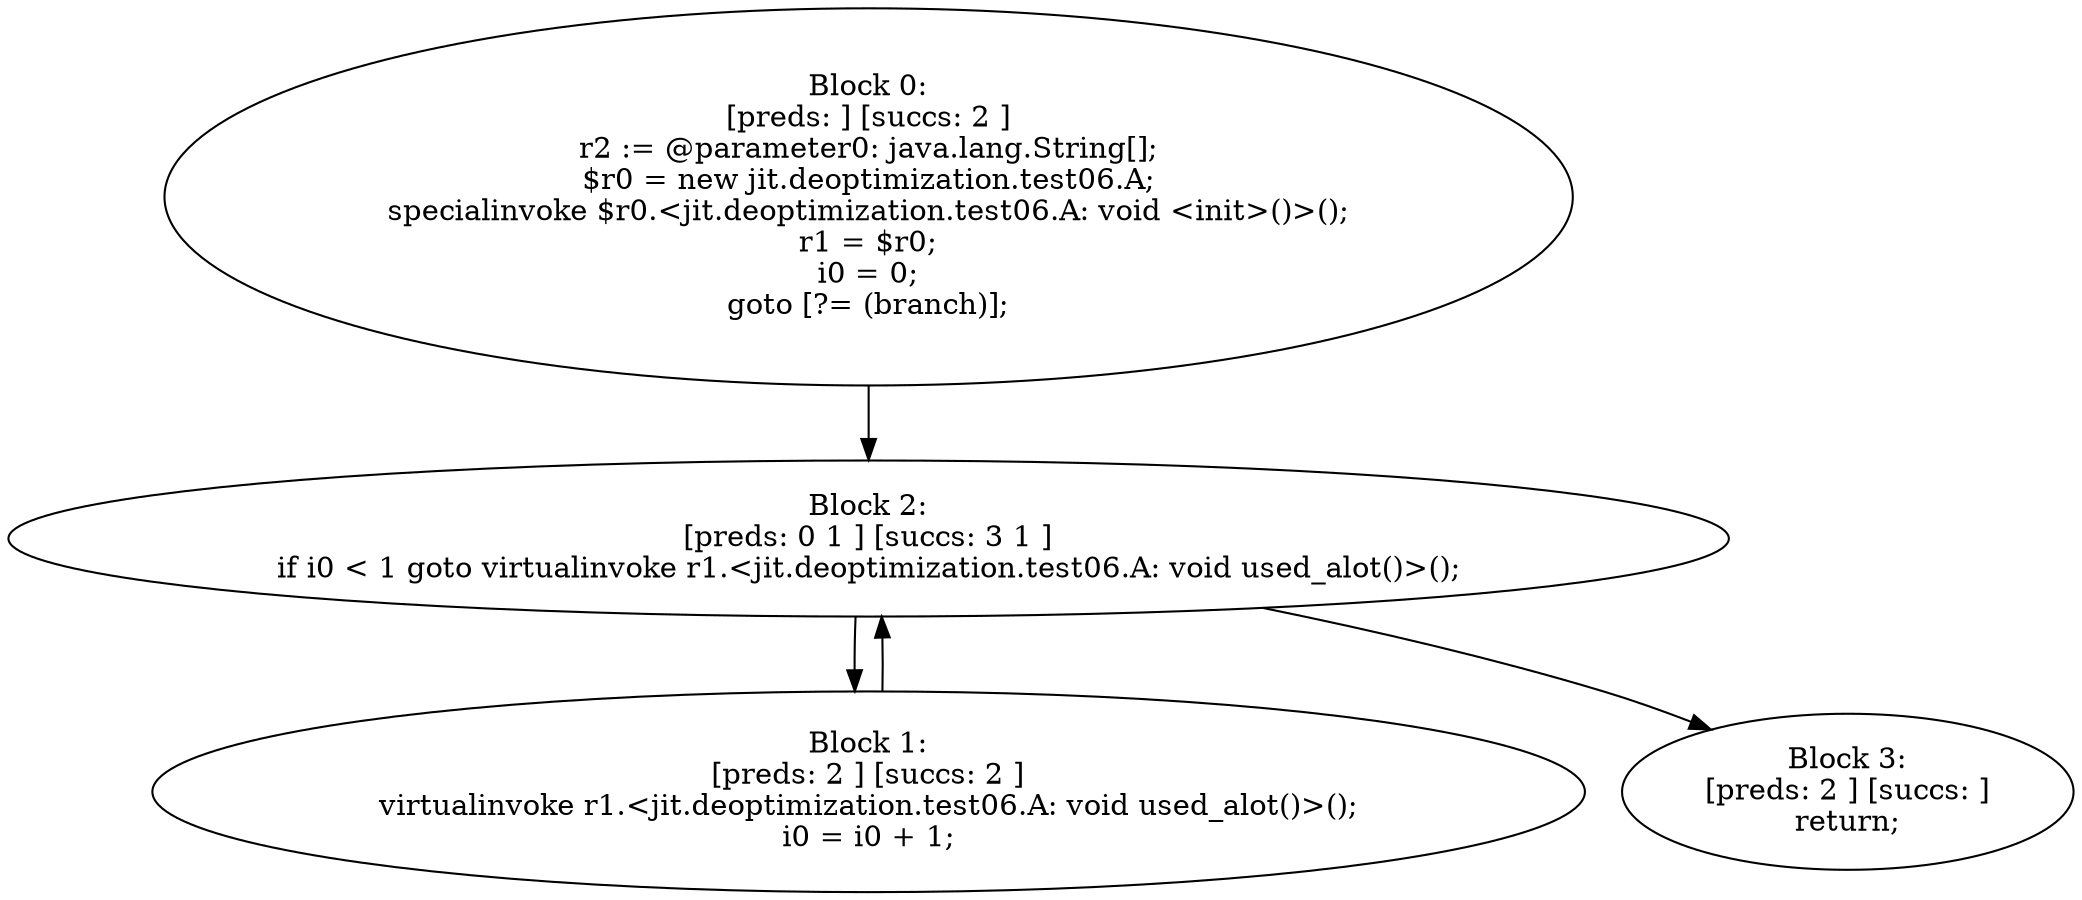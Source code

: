 digraph "unitGraph" {
    "Block 0:
[preds: ] [succs: 2 ]
r2 := @parameter0: java.lang.String[];
$r0 = new jit.deoptimization.test06.A;
specialinvoke $r0.<jit.deoptimization.test06.A: void <init>()>();
r1 = $r0;
i0 = 0;
goto [?= (branch)];
"
    "Block 1:
[preds: 2 ] [succs: 2 ]
virtualinvoke r1.<jit.deoptimization.test06.A: void used_alot()>();
i0 = i0 + 1;
"
    "Block 2:
[preds: 0 1 ] [succs: 3 1 ]
if i0 < 1 goto virtualinvoke r1.<jit.deoptimization.test06.A: void used_alot()>();
"
    "Block 3:
[preds: 2 ] [succs: ]
return;
"
    "Block 0:
[preds: ] [succs: 2 ]
r2 := @parameter0: java.lang.String[];
$r0 = new jit.deoptimization.test06.A;
specialinvoke $r0.<jit.deoptimization.test06.A: void <init>()>();
r1 = $r0;
i0 = 0;
goto [?= (branch)];
"->"Block 2:
[preds: 0 1 ] [succs: 3 1 ]
if i0 < 1 goto virtualinvoke r1.<jit.deoptimization.test06.A: void used_alot()>();
";
    "Block 1:
[preds: 2 ] [succs: 2 ]
virtualinvoke r1.<jit.deoptimization.test06.A: void used_alot()>();
i0 = i0 + 1;
"->"Block 2:
[preds: 0 1 ] [succs: 3 1 ]
if i0 < 1 goto virtualinvoke r1.<jit.deoptimization.test06.A: void used_alot()>();
";
    "Block 2:
[preds: 0 1 ] [succs: 3 1 ]
if i0 < 1 goto virtualinvoke r1.<jit.deoptimization.test06.A: void used_alot()>();
"->"Block 3:
[preds: 2 ] [succs: ]
return;
";
    "Block 2:
[preds: 0 1 ] [succs: 3 1 ]
if i0 < 1 goto virtualinvoke r1.<jit.deoptimization.test06.A: void used_alot()>();
"->"Block 1:
[preds: 2 ] [succs: 2 ]
virtualinvoke r1.<jit.deoptimization.test06.A: void used_alot()>();
i0 = i0 + 1;
";
}

